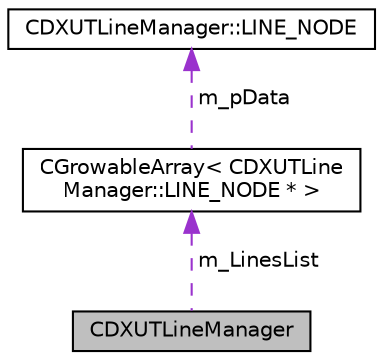 digraph "CDXUTLineManager"
{
  edge [fontname="Helvetica",fontsize="10",labelfontname="Helvetica",labelfontsize="10"];
  node [fontname="Helvetica",fontsize="10",shape=record];
  Node1 [label="CDXUTLineManager",height=0.2,width=0.4,color="black", fillcolor="grey75", style="filled", fontcolor="black"];
  Node2 -> Node1 [dir="back",color="darkorchid3",fontsize="10",style="dashed",label=" m_LinesList" ,fontname="Helvetica"];
  Node2 [label="CGrowableArray\< CDXUTLine\lManager::LINE_NODE * \>",height=0.2,width=0.4,color="black", fillcolor="white", style="filled",URL="$class_c_growable_array.html"];
  Node3 -> Node2 [dir="back",color="darkorchid3",fontsize="10",style="dashed",label=" m_pData" ,fontname="Helvetica"];
  Node3 [label="CDXUTLineManager::LINE_NODE",height=0.2,width=0.4,color="black", fillcolor="white", style="filled",URL="$struct_c_d_x_u_t_line_manager_1_1_l_i_n_e___n_o_d_e.html"];
}
